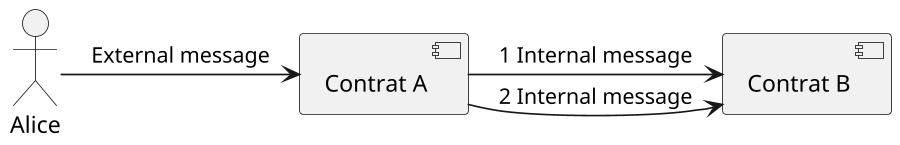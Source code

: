 @startuml
skinparam shadowing false
scale 900 width

actor Alice
"Contrat A" as [A]
"Contrat B" as [B]

Alice -> A: External message
A -> B: 1 Internal message
A -> B: 2 Internal message
@enduml
